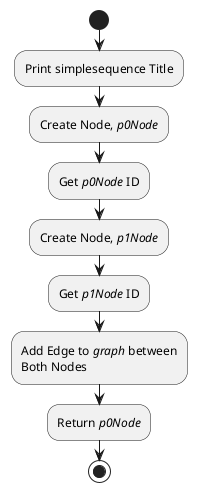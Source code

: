 @startuml
start
:Print simplesequence Title;
:Create Node, //p0Node//;
:Get //p0Node// ID;
:Create Node, //p1Node//;
:Get //p1Node// ID;
:Add Edge to //graph// between
Both Nodes;
:Return //p0Node//;
stop
@enduml